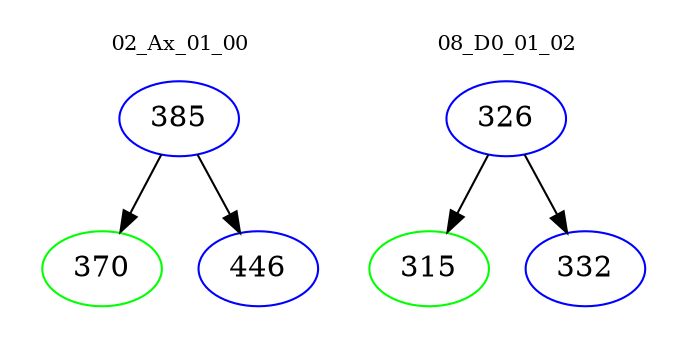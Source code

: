 digraph{
subgraph cluster_0 {
color = white
label = "02_Ax_01_00";
fontsize=10;
T0_385 [label="385", color="blue"]
T0_385 -> T0_370 [color="black"]
T0_370 [label="370", color="green"]
T0_385 -> T0_446 [color="black"]
T0_446 [label="446", color="blue"]
}
subgraph cluster_1 {
color = white
label = "08_D0_01_02";
fontsize=10;
T1_326 [label="326", color="blue"]
T1_326 -> T1_315 [color="black"]
T1_315 [label="315", color="green"]
T1_326 -> T1_332 [color="black"]
T1_332 [label="332", color="blue"]
}
}
